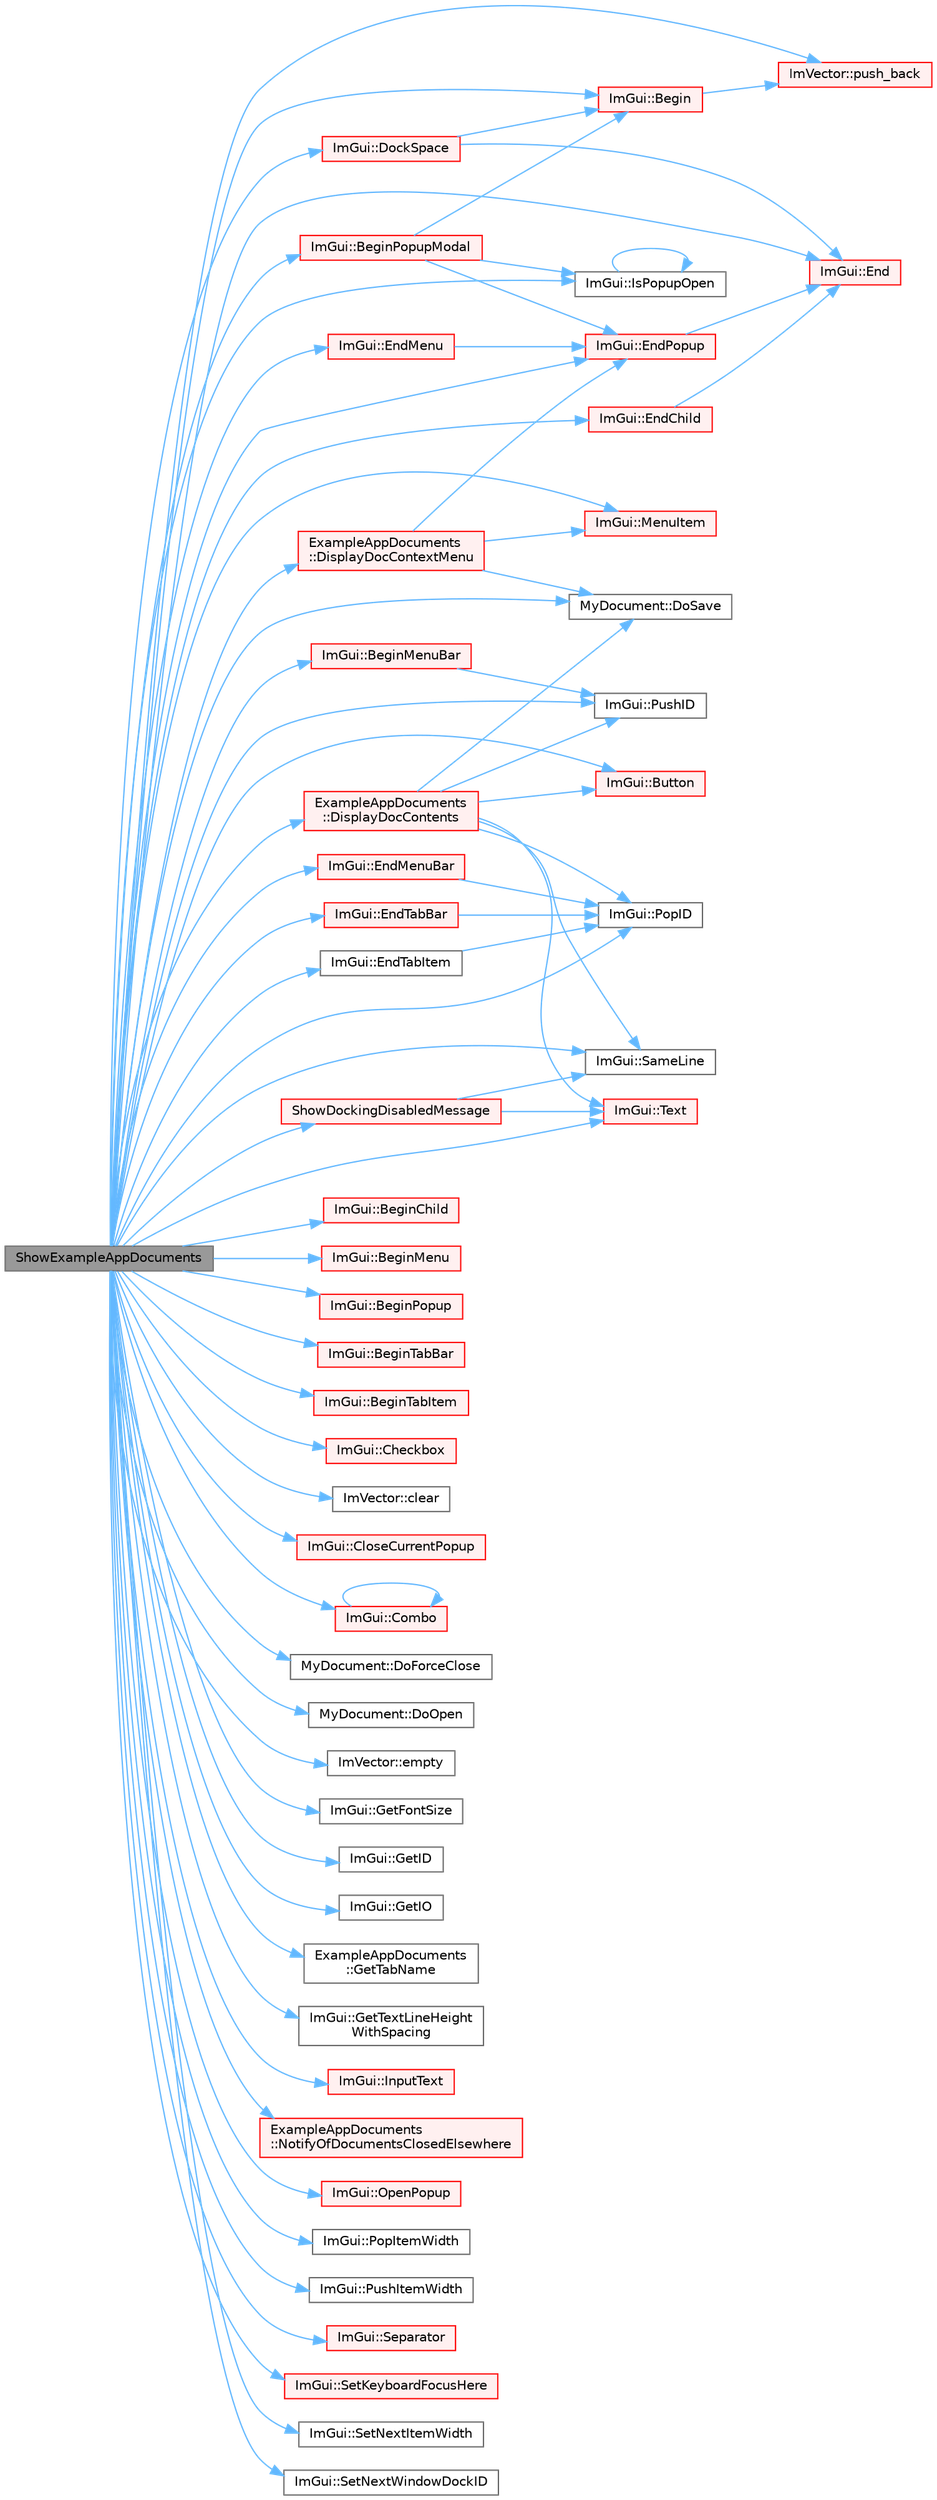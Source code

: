 digraph "ShowExampleAppDocuments"
{
 // LATEX_PDF_SIZE
  bgcolor="transparent";
  edge [fontname=Helvetica,fontsize=10,labelfontname=Helvetica,labelfontsize=10];
  node [fontname=Helvetica,fontsize=10,shape=box,height=0.2,width=0.4];
  rankdir="LR";
  Node1 [id="Node000001",label="ShowExampleAppDocuments",height=0.2,width=0.4,color="gray40", fillcolor="grey60", style="filled", fontcolor="black",tooltip=" "];
  Node1 -> Node2 [id="edge1_Node000001_Node000002",color="steelblue1",style="solid",tooltip=" "];
  Node2 [id="Node000002",label="ImGui::Begin",height=0.2,width=0.4,color="red", fillcolor="#FFF0F0", style="filled",URL="$namespace_im_gui.html#a581e58db0bc930bafa4a5d23093a2b99",tooltip=" "];
  Node2 -> Node98 [id="edge2_Node000002_Node000098",color="steelblue1",style="solid",tooltip=" "];
  Node98 [id="Node000098",label="ImVector::push_back",height=0.2,width=0.4,color="red", fillcolor="#FFF0F0", style="filled",URL="$struct_im_vector.html#aab5df48e0711a48bd12f3206e08c4108",tooltip=" "];
  Node1 -> Node515 [id="edge3_Node000001_Node000515",color="steelblue1",style="solid",tooltip=" "];
  Node515 [id="Node000515",label="ImGui::BeginChild",height=0.2,width=0.4,color="red", fillcolor="#FFF0F0", style="filled",URL="$namespace_im_gui.html#aebac8b07ee9ea0e452c98813a3e907c3",tooltip=" "];
  Node1 -> Node522 [id="edge4_Node000001_Node000522",color="steelblue1",style="solid",tooltip=" "];
  Node522 [id="Node000522",label="ImGui::BeginMenu",height=0.2,width=0.4,color="red", fillcolor="#FFF0F0", style="filled",URL="$namespace_im_gui.html#a1e55711a21f97d5dff919d697d3a7201",tooltip=" "];
  Node1 -> Node530 [id="edge5_Node000001_Node000530",color="steelblue1",style="solid",tooltip=" "];
  Node530 [id="Node000530",label="ImGui::BeginMenuBar",height=0.2,width=0.4,color="red", fillcolor="#FFF0F0", style="filled",URL="$namespace_im_gui.html#a4852dff802922163fc747e2e0df5b88f",tooltip=" "];
  Node530 -> Node96 [id="edge6_Node000530_Node000096",color="steelblue1",style="solid",tooltip=" "];
  Node96 [id="Node000096",label="ImGui::PushID",height=0.2,width=0.4,color="grey40", fillcolor="white", style="filled",URL="$namespace_im_gui.html#a27a8533605dc5b8cabf161bf7715bbde",tooltip=" "];
  Node1 -> Node533 [id="edge7_Node000001_Node000533",color="steelblue1",style="solid",tooltip=" "];
  Node533 [id="Node000533",label="ImGui::BeginPopup",height=0.2,width=0.4,color="red", fillcolor="#FFF0F0", style="filled",URL="$namespace_im_gui.html#a10e213926d8ca212266bc5fbded1e026",tooltip=" "];
  Node1 -> Node534 [id="edge8_Node000001_Node000534",color="steelblue1",style="solid",tooltip=" "];
  Node534 [id="Node000534",label="ImGui::BeginPopupModal",height=0.2,width=0.4,color="red", fillcolor="#FFF0F0", style="filled",URL="$namespace_im_gui.html#a6d840f615c198c2342968f733fda11b3",tooltip=" "];
  Node534 -> Node2 [id="edge9_Node000534_Node000002",color="steelblue1",style="solid",tooltip=" "];
  Node534 -> Node244 [id="edge10_Node000534_Node000244",color="steelblue1",style="solid",tooltip=" "];
  Node244 [id="Node000244",label="ImGui::EndPopup",height=0.2,width=0.4,color="red", fillcolor="#FFF0F0", style="filled",URL="$namespace_im_gui.html#aa6a9b5696f2ea7eed7683425fc77b8f2",tooltip=" "];
  Node244 -> Node84 [id="edge11_Node000244_Node000084",color="steelblue1",style="solid",tooltip=" "];
  Node84 [id="Node000084",label="ImGui::End",height=0.2,width=0.4,color="red", fillcolor="#FFF0F0", style="filled",URL="$namespace_im_gui.html#a5479d93794a004c67ceb6d13f37c8254",tooltip=" "];
  Node534 -> Node250 [id="edge12_Node000534_Node000250",color="steelblue1",style="solid",tooltip=" "];
  Node250 [id="Node000250",label="ImGui::IsPopupOpen",height=0.2,width=0.4,color="grey40", fillcolor="white", style="filled",URL="$namespace_im_gui.html#a0e351145d0936e79948094166757712e",tooltip=" "];
  Node250 -> Node250 [id="edge13_Node000250_Node000250",color="steelblue1",style="solid",tooltip=" "];
  Node1 -> Node536 [id="edge14_Node000001_Node000536",color="steelblue1",style="solid",tooltip=" "];
  Node536 [id="Node000536",label="ImGui::BeginTabBar",height=0.2,width=0.4,color="red", fillcolor="#FFF0F0", style="filled",URL="$namespace_im_gui.html#ab930db04eeff13f78ae76382c52db7eb",tooltip=" "];
  Node1 -> Node541 [id="edge15_Node000001_Node000541",color="steelblue1",style="solid",tooltip=" "];
  Node541 [id="Node000541",label="ImGui::BeginTabItem",height=0.2,width=0.4,color="red", fillcolor="#FFF0F0", style="filled",URL="$namespace_im_gui.html#a4cee1ccc9018a298cfff90a704bde8ca",tooltip=" "];
  Node1 -> Node553 [id="edge16_Node000001_Node000553",color="steelblue1",style="solid",tooltip=" "];
  Node553 [id="Node000553",label="ImGui::Button",height=0.2,width=0.4,color="red", fillcolor="#FFF0F0", style="filled",URL="$namespace_im_gui.html#a38094c568ce398db5a3abb9d3ac92030",tooltip=" "];
  Node1 -> Node555 [id="edge17_Node000001_Node000555",color="steelblue1",style="solid",tooltip=" "];
  Node555 [id="Node000555",label="ImGui::Checkbox",height=0.2,width=0.4,color="red", fillcolor="#FFF0F0", style="filled",URL="$namespace_im_gui.html#a57d73c1d0ef807fef734d91024092027",tooltip=" "];
  Node1 -> Node431 [id="edge18_Node000001_Node000431",color="steelblue1",style="solid",tooltip=" "];
  Node431 [id="Node000431",label="ImVector::clear",height=0.2,width=0.4,color="grey40", fillcolor="white", style="filled",URL="$struct_im_vector.html#ae2d401b4ec5f1113cdb8edb5a61a38f7",tooltip=" "];
  Node1 -> Node279 [id="edge19_Node000001_Node000279",color="steelblue1",style="solid",tooltip=" "];
  Node279 [id="Node000279",label="ImGui::CloseCurrentPopup",height=0.2,width=0.4,color="red", fillcolor="#FFF0F0", style="filled",URL="$namespace_im_gui.html#aeaec6479834db7918260fc082107f90b",tooltip=" "];
  Node1 -> Node556 [id="edge20_Node000001_Node000556",color="steelblue1",style="solid",tooltip=" "];
  Node556 [id="Node000556",label="ImGui::Combo",height=0.2,width=0.4,color="red", fillcolor="#FFF0F0", style="filled",URL="$namespace_im_gui.html#aa2979368da5b9e98d368449b36d166b2",tooltip=" "];
  Node556 -> Node556 [id="edge21_Node000556_Node000556",color="steelblue1",style="solid",tooltip=" "];
  Node1 -> Node558 [id="edge22_Node000001_Node000558",color="steelblue1",style="solid",tooltip=" "];
  Node558 [id="Node000558",label="ExampleAppDocuments\l::DisplayDocContents",height=0.2,width=0.4,color="red", fillcolor="#FFF0F0", style="filled",URL="$struct_example_app_documents.html#a007a1a59693a3c7fc7d87815e022dbe4",tooltip=" "];
  Node558 -> Node553 [id="edge23_Node000558_Node000553",color="steelblue1",style="solid",tooltip=" "];
  Node558 -> Node649 [id="edge24_Node000558_Node000649",color="steelblue1",style="solid",tooltip=" "];
  Node649 [id="Node000649",label="MyDocument::DoSave",height=0.2,width=0.4,color="grey40", fillcolor="white", style="filled",URL="$struct_my_document.html#a95b8cc478b59e5fc70a187e990506668",tooltip=" "];
  Node558 -> Node95 [id="edge25_Node000558_Node000095",color="steelblue1",style="solid",tooltip=" "];
  Node95 [id="Node000095",label="ImGui::PopID",height=0.2,width=0.4,color="grey40", fillcolor="white", style="filled",URL="$namespace_im_gui.html#aba0b2d8f890a5d435ae43d0c4a2d4dd1",tooltip=" "];
  Node558 -> Node96 [id="edge26_Node000558_Node000096",color="steelblue1",style="solid",tooltip=" "];
  Node558 -> Node172 [id="edge27_Node000558_Node000172",color="steelblue1",style="solid",tooltip=" "];
  Node172 [id="Node000172",label="ImGui::SameLine",height=0.2,width=0.4,color="grey40", fillcolor="white", style="filled",URL="$namespace_im_gui.html#addd433eb3aae59119e341e80db474f66",tooltip=" "];
  Node558 -> Node565 [id="edge28_Node000558_Node000565",color="steelblue1",style="solid",tooltip=" "];
  Node565 [id="Node000565",label="ImGui::Text",height=0.2,width=0.4,color="red", fillcolor="#FFF0F0", style="filled",URL="$namespace_im_gui.html#a9e7b83611fe441d54fad2effb4bf4965",tooltip=" "];
  Node1 -> Node652 [id="edge29_Node000001_Node000652",color="steelblue1",style="solid",tooltip=" "];
  Node652 [id="Node000652",label="ExampleAppDocuments\l::DisplayDocContextMenu",height=0.2,width=0.4,color="red", fillcolor="#FFF0F0", style="filled",URL="$struct_example_app_documents.html#a0bed64b7460ee84b430b990053f293b6",tooltip=" "];
  Node652 -> Node649 [id="edge30_Node000652_Node000649",color="steelblue1",style="solid",tooltip=" "];
  Node652 -> Node244 [id="edge31_Node000652_Node000244",color="steelblue1",style="solid",tooltip=" "];
  Node652 -> Node330 [id="edge32_Node000652_Node000330",color="steelblue1",style="solid",tooltip=" "];
  Node330 [id="Node000330",label="ImGui::MenuItem",height=0.2,width=0.4,color="red", fillcolor="#FFF0F0", style="filled",URL="$namespace_im_gui.html#aa1bae511ca47478998693a9d8c84f2e6",tooltip=" "];
  Node1 -> Node686 [id="edge33_Node000001_Node000686",color="steelblue1",style="solid",tooltip=" "];
  Node686 [id="Node000686",label="ImGui::DockSpace",height=0.2,width=0.4,color="red", fillcolor="#FFF0F0", style="filled",URL="$namespace_im_gui.html#a3d9d26cbb99a95938979a3ca3e211f92",tooltip=" "];
  Node686 -> Node2 [id="edge34_Node000686_Node000002",color="steelblue1",style="solid",tooltip=" "];
  Node686 -> Node84 [id="edge35_Node000686_Node000084",color="steelblue1",style="solid",tooltip=" "];
  Node1 -> Node713 [id="edge36_Node000001_Node000713",color="steelblue1",style="solid",tooltip=" "];
  Node713 [id="Node000713",label="MyDocument::DoForceClose",height=0.2,width=0.4,color="grey40", fillcolor="white", style="filled",URL="$struct_my_document.html#ab204604930ba2489fb0f1ef2a53206a9",tooltip=" "];
  Node1 -> Node714 [id="edge37_Node000001_Node000714",color="steelblue1",style="solid",tooltip=" "];
  Node714 [id="Node000714",label="MyDocument::DoOpen",height=0.2,width=0.4,color="grey40", fillcolor="white", style="filled",URL="$struct_my_document.html#a43b510961f90f9fb83baa58bf2c771dc",tooltip=" "];
  Node1 -> Node649 [id="edge38_Node000001_Node000649",color="steelblue1",style="solid",tooltip=" "];
  Node1 -> Node715 [id="edge39_Node000001_Node000715",color="steelblue1",style="solid",tooltip=" "];
  Node715 [id="Node000715",label="ImVector::empty",height=0.2,width=0.4,color="grey40", fillcolor="white", style="filled",URL="$struct_im_vector.html#aa53e48a5272f4bad1099368769514ff1",tooltip=" "];
  Node1 -> Node84 [id="edge40_Node000001_Node000084",color="steelblue1",style="solid",tooltip=" "];
  Node1 -> Node297 [id="edge41_Node000001_Node000297",color="steelblue1",style="solid",tooltip=" "];
  Node297 [id="Node000297",label="ImGui::EndChild",height=0.2,width=0.4,color="red", fillcolor="#FFF0F0", style="filled",URL="$namespace_im_gui.html#af8de559a88c1442d6df8c1b04c86e997",tooltip=" "];
  Node297 -> Node84 [id="edge42_Node000297_Node000084",color="steelblue1",style="solid",tooltip=" "];
  Node1 -> Node716 [id="edge43_Node000001_Node000716",color="steelblue1",style="solid",tooltip=" "];
  Node716 [id="Node000716",label="ImGui::EndMenu",height=0.2,width=0.4,color="red", fillcolor="#FFF0F0", style="filled",URL="$namespace_im_gui.html#a1448a5a4e8c431c15f991e9255c0df95",tooltip=" "];
  Node716 -> Node244 [id="edge44_Node000716_Node000244",color="steelblue1",style="solid",tooltip=" "];
  Node1 -> Node173 [id="edge45_Node000001_Node000173",color="steelblue1",style="solid",tooltip=" "];
  Node173 [id="Node000173",label="ImGui::EndMenuBar",height=0.2,width=0.4,color="red", fillcolor="#FFF0F0", style="filled",URL="$namespace_im_gui.html#aa226265c140eb6ee375c5b9abc69c4fc",tooltip=" "];
  Node173 -> Node95 [id="edge46_Node000173_Node000095",color="steelblue1",style="solid",tooltip=" "];
  Node1 -> Node244 [id="edge47_Node000001_Node000244",color="steelblue1",style="solid",tooltip=" "];
  Node1 -> Node204 [id="edge48_Node000001_Node000204",color="steelblue1",style="solid",tooltip=" "];
  Node204 [id="Node000204",label="ImGui::EndTabBar",height=0.2,width=0.4,color="red", fillcolor="#FFF0F0", style="filled",URL="$namespace_im_gui.html#a864b8ece257d4e30569f0349752ad928",tooltip=" "];
  Node204 -> Node95 [id="edge49_Node000204_Node000095",color="steelblue1",style="solid",tooltip=" "];
  Node1 -> Node717 [id="edge50_Node000001_Node000717",color="steelblue1",style="solid",tooltip=" "];
  Node717 [id="Node000717",label="ImGui::EndTabItem",height=0.2,width=0.4,color="grey40", fillcolor="white", style="filled",URL="$namespace_im_gui.html#a42abffd6af88c1362535514925e1358b",tooltip=" "];
  Node717 -> Node95 [id="edge51_Node000717_Node000095",color="steelblue1",style="solid",tooltip=" "];
  Node1 -> Node718 [id="edge52_Node000001_Node000718",color="steelblue1",style="solid",tooltip=" "];
  Node718 [id="Node000718",label="ImGui::GetFontSize",height=0.2,width=0.4,color="grey40", fillcolor="white", style="filled",URL="$namespace_im_gui.html#ac592ae8e0aa4a1a06502ec7872bc8da8",tooltip=" "];
  Node1 -> Node695 [id="edge53_Node000001_Node000695",color="steelblue1",style="solid",tooltip=" "];
  Node695 [id="Node000695",label="ImGui::GetID",height=0.2,width=0.4,color="grey40", fillcolor="white", style="filled",URL="$namespace_im_gui.html#a3329b04bd4235e90ad9deb00ffb38ae4",tooltip=" "];
  Node1 -> Node719 [id="edge54_Node000001_Node000719",color="steelblue1",style="solid",tooltip=" "];
  Node719 [id="Node000719",label="ImGui::GetIO",height=0.2,width=0.4,color="grey40", fillcolor="white", style="filled",URL="$namespace_im_gui.html#a7dea7d0530868f078324f14a308f0c3c",tooltip=" "];
  Node1 -> Node720 [id="edge55_Node000001_Node000720",color="steelblue1",style="solid",tooltip=" "];
  Node720 [id="Node000720",label="ExampleAppDocuments\l::GetTabName",height=0.2,width=0.4,color="grey40", fillcolor="white", style="filled",URL="$struct_example_app_documents.html#ae41eb7580d5a82355e9d57f1bd34f6ca",tooltip=" "];
  Node1 -> Node721 [id="edge56_Node000001_Node000721",color="steelblue1",style="solid",tooltip=" "];
  Node721 [id="Node000721",label="ImGui::GetTextLineHeight\lWithSpacing",height=0.2,width=0.4,color="grey40", fillcolor="white", style="filled",URL="$namespace_im_gui.html#aa1616f6082fd210fde8d98c511bf8f56",tooltip=" "];
  Node1 -> Node646 [id="edge57_Node000001_Node000646",color="steelblue1",style="solid",tooltip=" "];
  Node646 [id="Node000646",label="ImGui::InputText",height=0.2,width=0.4,color="red", fillcolor="#FFF0F0", style="filled",URL="$namespace_im_gui.html#aa72b5760a3a206729723a587ac7c8519",tooltip=" "];
  Node1 -> Node250 [id="edge58_Node000001_Node000250",color="steelblue1",style="solid",tooltip=" "];
  Node1 -> Node330 [id="edge59_Node000001_Node000330",color="steelblue1",style="solid",tooltip=" "];
  Node1 -> Node722 [id="edge60_Node000001_Node000722",color="steelblue1",style="solid",tooltip=" "];
  Node722 [id="Node000722",label="ExampleAppDocuments\l::NotifyOfDocumentsClosedElsewhere",height=0.2,width=0.4,color="red", fillcolor="#FFF0F0", style="filled",URL="$struct_example_app_documents.html#a0076259aa5b47ed3cc40adf63416dab6",tooltip=" "];
  Node1 -> Node528 [id="edge61_Node000001_Node000528",color="steelblue1",style="solid",tooltip=" "];
  Node528 [id="Node000528",label="ImGui::OpenPopup",height=0.2,width=0.4,color="red", fillcolor="#FFF0F0", style="filled",URL="$namespace_im_gui.html#a9e1be94ca8c4d48a20b230cdfc9b18c5",tooltip=" "];
  Node1 -> Node95 [id="edge62_Node000001_Node000095",color="steelblue1",style="solid",tooltip=" "];
  Node1 -> Node159 [id="edge63_Node000001_Node000159",color="steelblue1",style="solid",tooltip=" "];
  Node159 [id="Node000159",label="ImGui::PopItemWidth",height=0.2,width=0.4,color="grey40", fillcolor="white", style="filled",URL="$namespace_im_gui.html#ad29a3fc0cb5dfc7f9fc7224512ce90bf",tooltip=" "];
  Node1 -> Node98 [id="edge64_Node000001_Node000098",color="steelblue1",style="solid",tooltip=" "];
  Node1 -> Node96 [id="edge65_Node000001_Node000096",color="steelblue1",style="solid",tooltip=" "];
  Node1 -> Node104 [id="edge66_Node000001_Node000104",color="steelblue1",style="solid",tooltip=" "];
  Node104 [id="Node000104",label="ImGui::PushItemWidth",height=0.2,width=0.4,color="grey40", fillcolor="white", style="filled",URL="$namespace_im_gui.html#a4ad13bf38f0521a339133248ef3e3036",tooltip=" "];
  Node1 -> Node172 [id="edge67_Node000001_Node000172",color="steelblue1",style="solid",tooltip=" "];
  Node1 -> Node334 [id="edge68_Node000001_Node000334",color="steelblue1",style="solid",tooltip=" "];
  Node334 [id="Node000334",label="ImGui::Separator",height=0.2,width=0.4,color="red", fillcolor="#FFF0F0", style="filled",URL="$namespace_im_gui.html#a191123597a5084d003c8beac7eeb029e",tooltip=" "];
  Node1 -> Node724 [id="edge69_Node000001_Node000724",color="steelblue1",style="solid",tooltip=" "];
  Node724 [id="Node000724",label="ImGui::SetKeyboardFocusHere",height=0.2,width=0.4,color="red", fillcolor="#FFF0F0", style="filled",URL="$namespace_im_gui.html#ae85e5fba7e88cea8bd3ba5b687c979f2",tooltip=" "];
  Node1 -> Node647 [id="edge70_Node000001_Node000647",color="steelblue1",style="solid",tooltip=" "];
  Node647 [id="Node000647",label="ImGui::SetNextItemWidth",height=0.2,width=0.4,color="grey40", fillcolor="white", style="filled",URL="$namespace_im_gui.html#a1291228607bee5a703df6553f27cbbb9",tooltip=" "];
  Node1 -> Node726 [id="edge71_Node000001_Node000726",color="steelblue1",style="solid",tooltip=" "];
  Node726 [id="Node000726",label="ImGui::SetNextWindowDockID",height=0.2,width=0.4,color="grey40", fillcolor="white", style="filled",URL="$namespace_im_gui.html#a7b4bed7db004d713de020e697c80f8b3",tooltip=" "];
  Node1 -> Node727 [id="edge72_Node000001_Node000727",color="steelblue1",style="solid",tooltip=" "];
  Node727 [id="Node000727",label="ShowDockingDisabledMessage",height=0.2,width=0.4,color="red", fillcolor="#FFF0F0", style="filled",URL="$imgui__demo_8cpp.html#aa471264a900085e231f18aa13becec5b",tooltip=" "];
  Node727 -> Node172 [id="edge73_Node000727_Node000172",color="steelblue1",style="solid",tooltip=" "];
  Node727 -> Node565 [id="edge74_Node000727_Node000565",color="steelblue1",style="solid",tooltip=" "];
  Node1 -> Node565 [id="edge75_Node000001_Node000565",color="steelblue1",style="solid",tooltip=" "];
}
